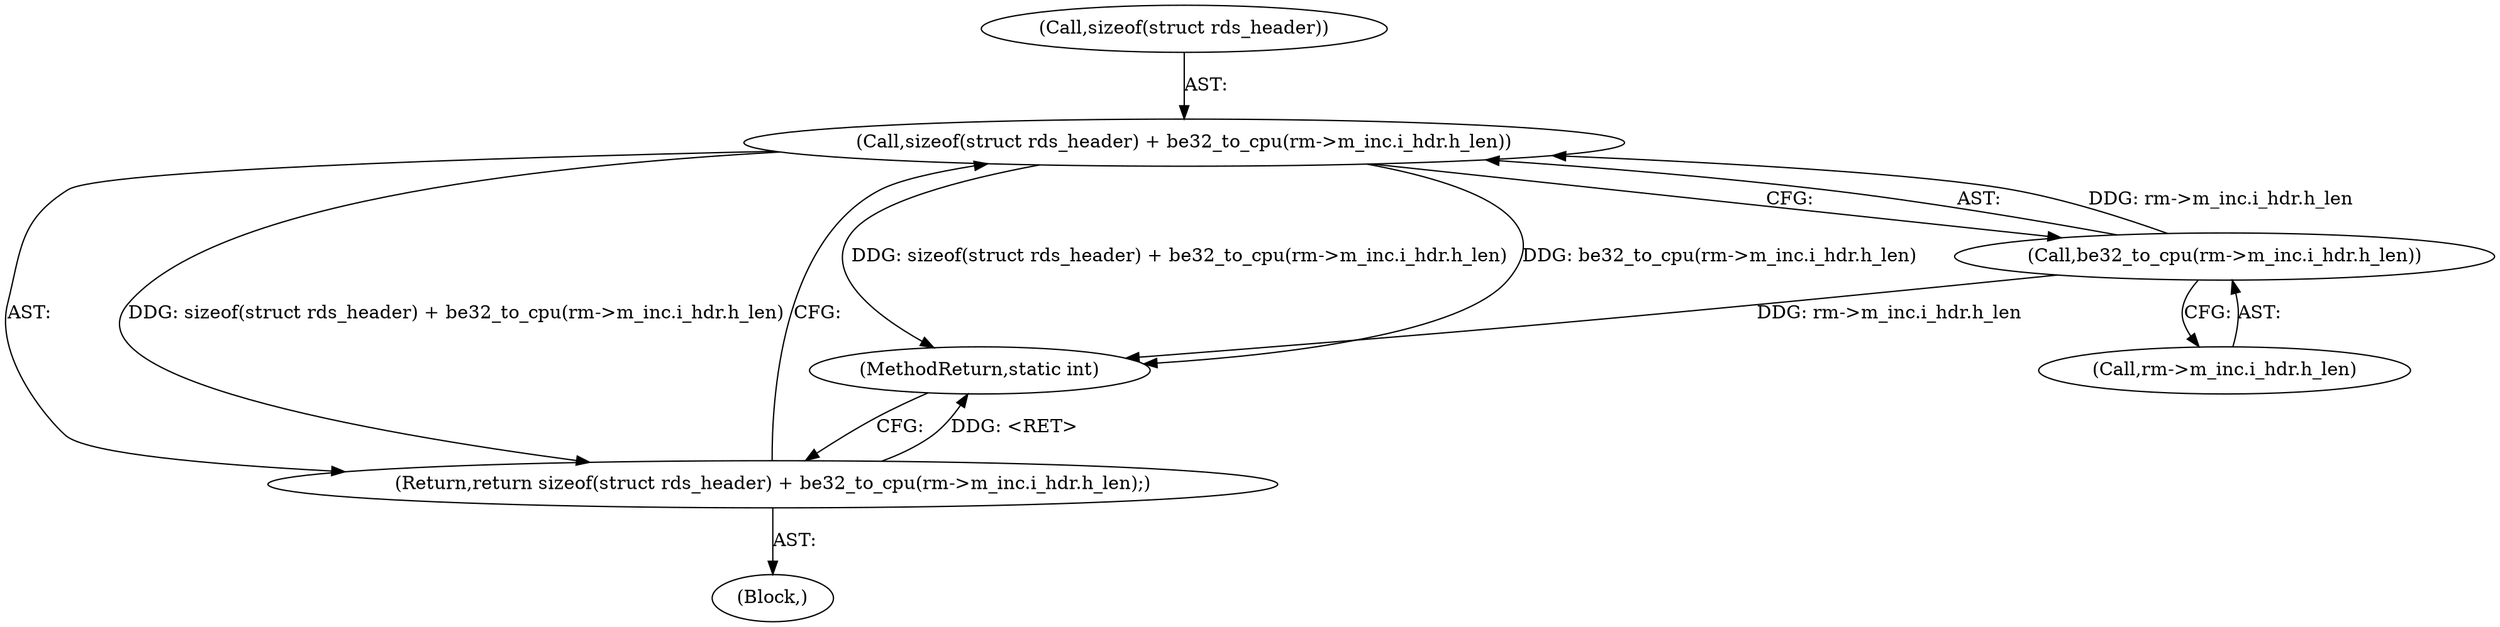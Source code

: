 digraph "0_linux_6094628bfd94323fc1cea05ec2c6affd98c18f7f_0@API" {
"1000181" [label="(Call,sizeof(struct rds_header) + be32_to_cpu(rm->m_inc.i_hdr.h_len))"];
"1000184" [label="(Call,be32_to_cpu(rm->m_inc.i_hdr.h_len))"];
"1000180" [label="(Return,return sizeof(struct rds_header) + be32_to_cpu(rm->m_inc.i_hdr.h_len);)"];
"1000108" [label="(Block,)"];
"1000180" [label="(Return,return sizeof(struct rds_header) + be32_to_cpu(rm->m_inc.i_hdr.h_len);)"];
"1000192" [label="(MethodReturn,static int)"];
"1000184" [label="(Call,be32_to_cpu(rm->m_inc.i_hdr.h_len))"];
"1000185" [label="(Call,rm->m_inc.i_hdr.h_len)"];
"1000182" [label="(Call,sizeof(struct rds_header))"];
"1000181" [label="(Call,sizeof(struct rds_header) + be32_to_cpu(rm->m_inc.i_hdr.h_len))"];
"1000181" -> "1000180"  [label="AST: "];
"1000181" -> "1000184"  [label="CFG: "];
"1000182" -> "1000181"  [label="AST: "];
"1000184" -> "1000181"  [label="AST: "];
"1000180" -> "1000181"  [label="CFG: "];
"1000181" -> "1000192"  [label="DDG: sizeof(struct rds_header) + be32_to_cpu(rm->m_inc.i_hdr.h_len)"];
"1000181" -> "1000192"  [label="DDG: be32_to_cpu(rm->m_inc.i_hdr.h_len)"];
"1000181" -> "1000180"  [label="DDG: sizeof(struct rds_header) + be32_to_cpu(rm->m_inc.i_hdr.h_len)"];
"1000184" -> "1000181"  [label="DDG: rm->m_inc.i_hdr.h_len"];
"1000184" -> "1000185"  [label="CFG: "];
"1000185" -> "1000184"  [label="AST: "];
"1000184" -> "1000192"  [label="DDG: rm->m_inc.i_hdr.h_len"];
"1000180" -> "1000108"  [label="AST: "];
"1000192" -> "1000180"  [label="CFG: "];
"1000180" -> "1000192"  [label="DDG: <RET>"];
}
